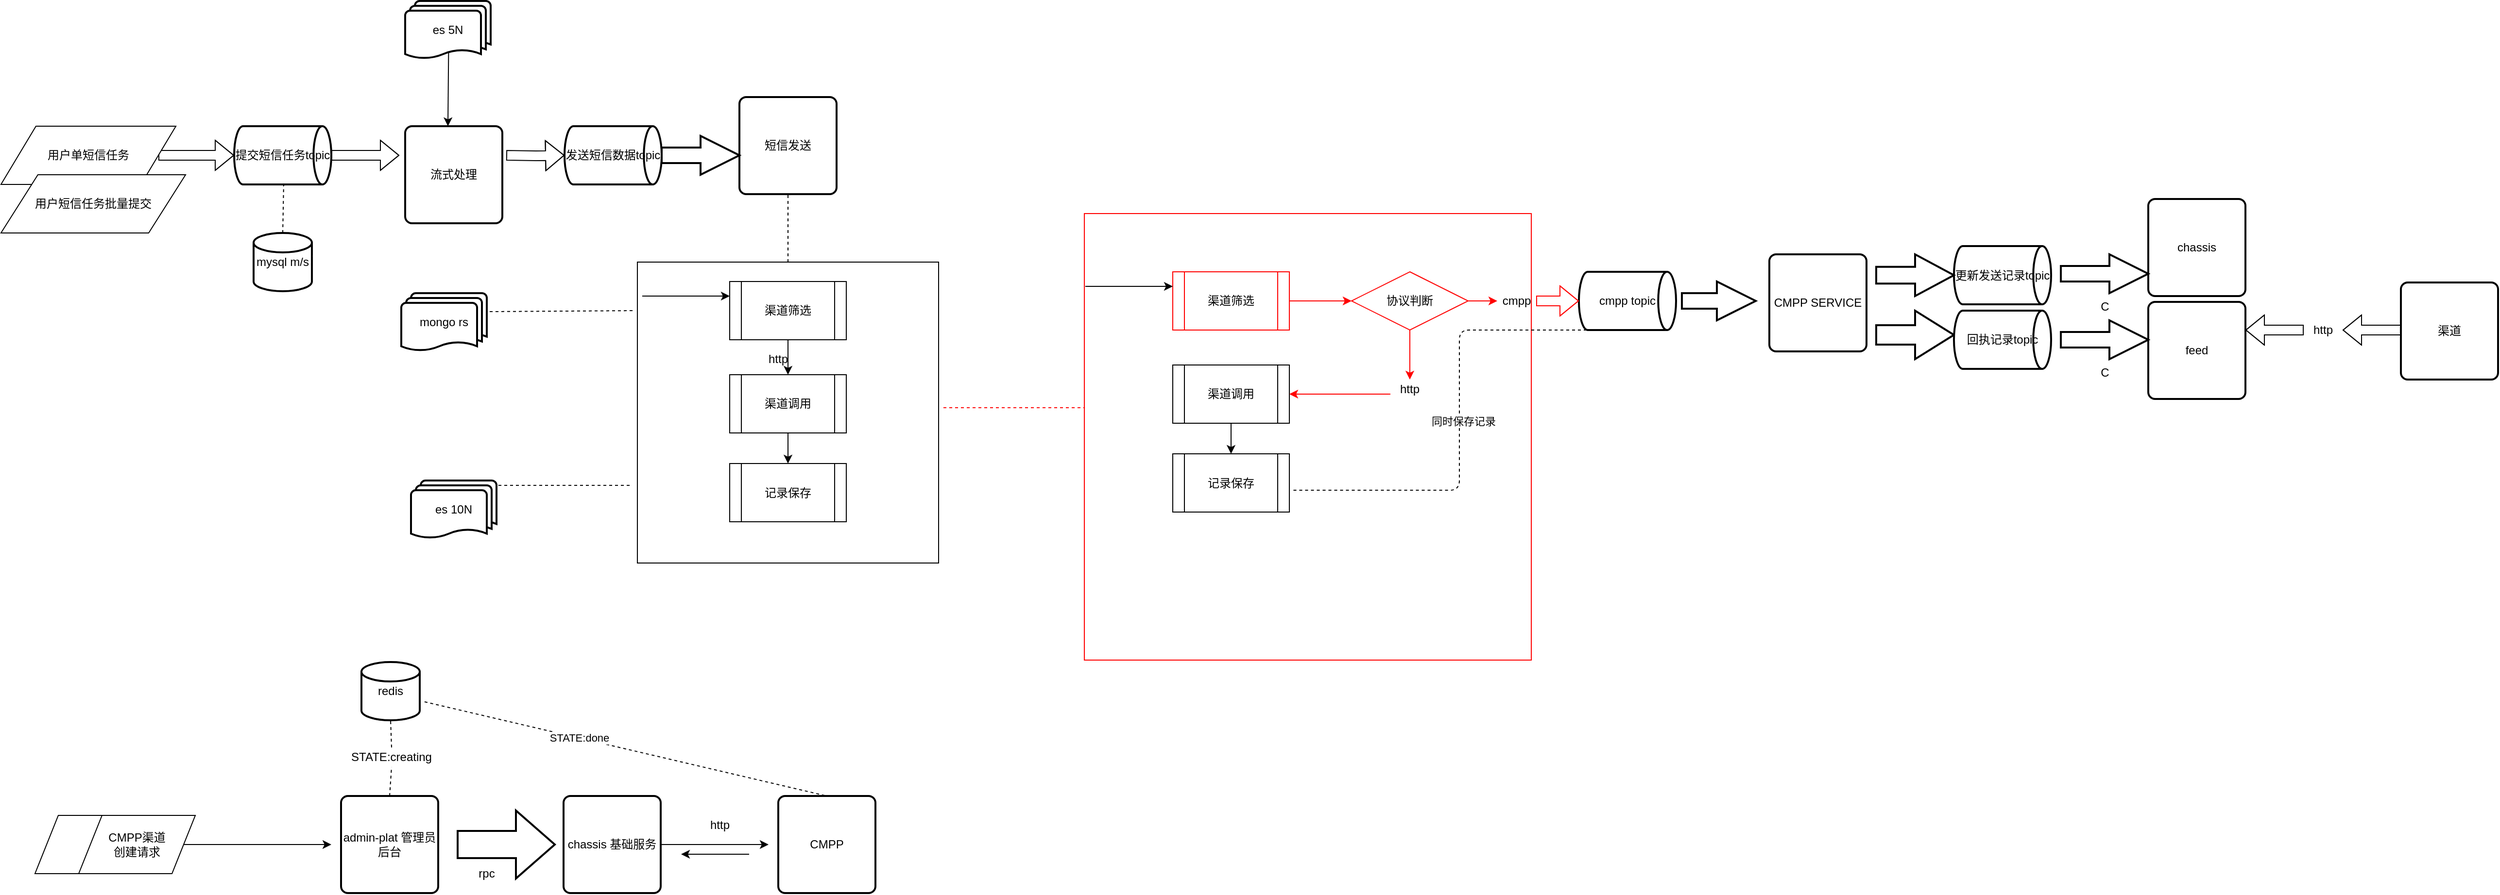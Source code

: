 <mxfile version="13.1.1" type="github">
  <diagram id="C5RBs43oDa-KdzZeNtuy" name="Page-1">
    <mxGraphModel dx="2249" dy="713" grid="1" gridSize="10" guides="1" tooltips="1" connect="1" arrows="1" fold="1" page="1" pageScale="1" pageWidth="827" pageHeight="1169" math="0" shadow="0">
      <root>
        <mxCell id="WIyWlLk6GJQsqaUBKTNV-0" />
        <mxCell id="WIyWlLk6GJQsqaUBKTNV-1" parent="WIyWlLk6GJQsqaUBKTNV-0" />
        <mxCell id="lUR4yZglo8CspkgjD0Uk-5" value="" style="edgeStyle=orthogonalEdgeStyle;shape=flexArrow;rounded=0;orthogonalLoop=1;jettySize=auto;html=1;entryX=0;entryY=0.5;entryDx=0;entryDy=0;entryPerimeter=0;" parent="WIyWlLk6GJQsqaUBKTNV-1" target="lUR4yZglo8CspkgjD0Uk-69" edge="1">
          <mxGeometry relative="1" as="geometry">
            <mxPoint x="340" y="250" as="sourcePoint" />
            <mxPoint x="414" y="250" as="targetPoint" />
          </mxGeometry>
        </mxCell>
        <mxCell id="lUR4yZglo8CspkgjD0Uk-3" value="" style="edgeStyle=orthogonalEdgeStyle;shape=flexArrow;rounded=0;orthogonalLoop=1;jettySize=auto;html=1;" parent="WIyWlLk6GJQsqaUBKTNV-1" source="lUR4yZglo8CspkgjD0Uk-2" edge="1">
          <mxGeometry relative="1" as="geometry">
            <mxPoint x="60" y="250" as="targetPoint" />
          </mxGeometry>
        </mxCell>
        <mxCell id="lUR4yZglo8CspkgjD0Uk-2" value="用户单短信任务" style="shape=parallelogram;perimeter=parallelogramPerimeter;whiteSpace=wrap;html=1;" parent="WIyWlLk6GJQsqaUBKTNV-1" vertex="1">
          <mxGeometry x="-180" y="220" width="180" height="60" as="geometry" />
        </mxCell>
        <mxCell id="lUR4yZglo8CspkgjD0Uk-6" value="" style="edgeStyle=orthogonalEdgeStyle;shape=flexArrow;rounded=0;orthogonalLoop=1;jettySize=auto;html=1;exitX=1;exitY=0.5;exitDx=0;exitDy=0;exitPerimeter=0;" parent="WIyWlLk6GJQsqaUBKTNV-1" source="lUR4yZglo8CspkgjD0Uk-70" edge="1">
          <mxGeometry relative="1" as="geometry">
            <mxPoint x="170" y="250" as="sourcePoint" />
            <mxPoint x="230" y="250" as="targetPoint" />
          </mxGeometry>
        </mxCell>
        <mxCell id="lUR4yZglo8CspkgjD0Uk-7" value="用户短信任务批量提交" style="shape=parallelogram;perimeter=parallelogramPerimeter;whiteSpace=wrap;html=1;" parent="WIyWlLk6GJQsqaUBKTNV-1" vertex="1">
          <mxGeometry x="-180" y="270" width="190" height="60" as="geometry" />
        </mxCell>
        <mxCell id="lUR4yZglo8CspkgjD0Uk-11" value="" style="whiteSpace=wrap;html=1;aspect=fixed;" parent="WIyWlLk6GJQsqaUBKTNV-1" vertex="1">
          <mxGeometry x="475" y="360" width="310" height="310" as="geometry" />
        </mxCell>
        <mxCell id="lUR4yZglo8CspkgjD0Uk-12" value="" style="endArrow=none;dashed=1;html=1;entryX=0.5;entryY=1;entryDx=0;entryDy=0;" parent="WIyWlLk6GJQsqaUBKTNV-1" source="lUR4yZglo8CspkgjD0Uk-11" target="lUR4yZglo8CspkgjD0Uk-73" edge="1">
          <mxGeometry width="50" height="50" relative="1" as="geometry">
            <mxPoint x="390" y="410" as="sourcePoint" />
            <mxPoint x="600" y="280" as="targetPoint" />
          </mxGeometry>
        </mxCell>
        <mxCell id="lUR4yZglo8CspkgjD0Uk-17" value="渠道调用" style="shape=process;whiteSpace=wrap;html=1;backgroundOutline=1;" parent="WIyWlLk6GJQsqaUBKTNV-1" vertex="1">
          <mxGeometry x="570" y="476" width="120" height="60" as="geometry" />
        </mxCell>
        <mxCell id="lUR4yZglo8CspkgjD0Uk-18" value="记录保存" style="shape=process;whiteSpace=wrap;html=1;backgroundOutline=1;" parent="WIyWlLk6GJQsqaUBKTNV-1" vertex="1">
          <mxGeometry x="570" y="567.5" width="120" height="60" as="geometry" />
        </mxCell>
        <mxCell id="lUR4yZglo8CspkgjD0Uk-19" value="渠道筛选" style="shape=process;whiteSpace=wrap;html=1;backgroundOutline=1;" parent="WIyWlLk6GJQsqaUBKTNV-1" vertex="1">
          <mxGeometry x="570" y="380" width="120" height="60" as="geometry" />
        </mxCell>
        <mxCell id="lUR4yZglo8CspkgjD0Uk-20" value="" style="endArrow=none;dashed=1;html=1;" parent="WIyWlLk6GJQsqaUBKTNV-1" edge="1">
          <mxGeometry width="50" height="50" relative="1" as="geometry">
            <mxPoint x="332" y="590" as="sourcePoint" />
            <mxPoint x="470" y="590" as="targetPoint" />
          </mxGeometry>
        </mxCell>
        <mxCell id="lUR4yZglo8CspkgjD0Uk-22" value="" style="endArrow=none;dashed=1;html=1;exitX=1.034;exitY=0.317;exitDx=0;exitDy=0;exitPerimeter=0;" parent="WIyWlLk6GJQsqaUBKTNV-1" source="lUR4yZglo8CspkgjD0Uk-66" edge="1">
          <mxGeometry width="50" height="50" relative="1" as="geometry">
            <mxPoint x="330" y="410" as="sourcePoint" />
            <mxPoint x="472" y="410" as="targetPoint" />
          </mxGeometry>
        </mxCell>
        <mxCell id="lUR4yZglo8CspkgjD0Uk-36" value="" style="endArrow=none;dashed=1;html=1;entryX=1;entryY=0.613;entryDx=0;entryDy=0;exitX=0.5;exitY=0;exitDx=0;exitDy=0;entryPerimeter=0;" parent="WIyWlLk6GJQsqaUBKTNV-1" edge="1">
          <mxGeometry width="50" height="50" relative="1" as="geometry">
            <mxPoint x="110" y="330" as="sourcePoint" />
            <mxPoint x="110.96" y="280" as="targetPoint" />
          </mxGeometry>
        </mxCell>
        <mxCell id="lUR4yZglo8CspkgjD0Uk-37" value="" style="endArrow=classic;html=1;entryX=0.5;entryY=0;entryDx=0;entryDy=0;exitX=0.508;exitY=0.888;exitDx=0;exitDy=0;exitPerimeter=0;" parent="WIyWlLk6GJQsqaUBKTNV-1" edge="1">
          <mxGeometry width="50" height="50" relative="1" as="geometry">
            <mxPoint x="280.96" y="111.04" as="sourcePoint" />
            <mxPoint x="280" y="220" as="targetPoint" />
          </mxGeometry>
        </mxCell>
        <mxCell id="lUR4yZglo8CspkgjD0Uk-38" value="" style="endArrow=classic;html=1;exitX=0.5;exitY=1;exitDx=0;exitDy=0;entryX=0.5;entryY=0;entryDx=0;entryDy=0;" parent="WIyWlLk6GJQsqaUBKTNV-1" source="lUR4yZglo8CspkgjD0Uk-19" target="lUR4yZglo8CspkgjD0Uk-17" edge="1">
          <mxGeometry width="50" height="50" relative="1" as="geometry">
            <mxPoint x="420" y="520" as="sourcePoint" />
            <mxPoint x="470" y="470" as="targetPoint" />
          </mxGeometry>
        </mxCell>
        <mxCell id="lUR4yZglo8CspkgjD0Uk-39" value="" style="endArrow=classic;html=1;exitX=0.5;exitY=1;exitDx=0;exitDy=0;entryX=0.5;entryY=0;entryDx=0;entryDy=0;" parent="WIyWlLk6GJQsqaUBKTNV-1" source="lUR4yZglo8CspkgjD0Uk-17" target="lUR4yZglo8CspkgjD0Uk-18" edge="1">
          <mxGeometry width="50" height="50" relative="1" as="geometry">
            <mxPoint x="640" y="450" as="sourcePoint" />
            <mxPoint x="640" y="480" as="targetPoint" />
          </mxGeometry>
        </mxCell>
        <mxCell id="lUR4yZglo8CspkgjD0Uk-40" value="" style="endArrow=classic;html=1;entryX=0;entryY=0.25;entryDx=0;entryDy=0;" parent="WIyWlLk6GJQsqaUBKTNV-1" target="lUR4yZglo8CspkgjD0Uk-19" edge="1">
          <mxGeometry width="50" height="50" relative="1" as="geometry">
            <mxPoint x="480" y="395" as="sourcePoint" />
            <mxPoint x="470" y="470" as="targetPoint" />
          </mxGeometry>
        </mxCell>
        <mxCell id="lUR4yZglo8CspkgjD0Uk-43" value="http" style="text;html=1;strokeColor=none;fillColor=none;align=center;verticalAlign=middle;whiteSpace=wrap;rounded=0;" parent="WIyWlLk6GJQsqaUBKTNV-1" vertex="1">
          <mxGeometry x="600" y="450" width="40" height="20" as="geometry" />
        </mxCell>
        <mxCell id="lUR4yZglo8CspkgjD0Uk-46" value="" style="endArrow=none;dashed=1;html=1;strokeColor=#FF0000;" parent="WIyWlLk6GJQsqaUBKTNV-1" edge="1">
          <mxGeometry width="50" height="50" relative="1" as="geometry">
            <mxPoint x="790" y="510" as="sourcePoint" />
            <mxPoint x="940" y="510" as="targetPoint" />
          </mxGeometry>
        </mxCell>
        <mxCell id="lUR4yZglo8CspkgjD0Uk-47" value="" style="whiteSpace=wrap;html=1;aspect=fixed;strokeColor=#FF0000;" parent="WIyWlLk6GJQsqaUBKTNV-1" vertex="1">
          <mxGeometry x="935" y="310" width="460" height="460" as="geometry" />
        </mxCell>
        <mxCell id="lUR4yZglo8CspkgjD0Uk-48" value="渠道调用" style="shape=process;whiteSpace=wrap;html=1;backgroundOutline=1;strokeColor=#000000;" parent="WIyWlLk6GJQsqaUBKTNV-1" vertex="1">
          <mxGeometry x="1026" y="466" width="120" height="60" as="geometry" />
        </mxCell>
        <mxCell id="lUR4yZglo8CspkgjD0Uk-49" value="记录保存" style="shape=process;whiteSpace=wrap;html=1;backgroundOutline=1;strokeColor=#000000;" parent="WIyWlLk6GJQsqaUBKTNV-1" vertex="1">
          <mxGeometry x="1026" y="557.5" width="120" height="60" as="geometry" />
        </mxCell>
        <mxCell id="lUR4yZglo8CspkgjD0Uk-50" value="渠道筛选" style="shape=process;whiteSpace=wrap;html=1;backgroundOutline=1;strokeColor=#FF0000;" parent="WIyWlLk6GJQsqaUBKTNV-1" vertex="1">
          <mxGeometry x="1026" y="370" width="120" height="60" as="geometry" />
        </mxCell>
        <mxCell id="lUR4yZglo8CspkgjD0Uk-52" value="" style="endArrow=classic;html=1;exitX=0.5;exitY=1;exitDx=0;exitDy=0;entryX=0.5;entryY=0;entryDx=0;entryDy=0;strokeColor=#000000;" parent="WIyWlLk6GJQsqaUBKTNV-1" source="lUR4yZglo8CspkgjD0Uk-48" target="lUR4yZglo8CspkgjD0Uk-49" edge="1">
          <mxGeometry width="50" height="50" relative="1" as="geometry">
            <mxPoint x="1096" y="440" as="sourcePoint" />
            <mxPoint x="1096" y="470" as="targetPoint" />
          </mxGeometry>
        </mxCell>
        <mxCell id="lUR4yZglo8CspkgjD0Uk-53" value="" style="endArrow=classic;html=1;entryX=0;entryY=0.25;entryDx=0;entryDy=0;strokeColor=#000000;" parent="WIyWlLk6GJQsqaUBKTNV-1" target="lUR4yZglo8CspkgjD0Uk-50" edge="1">
          <mxGeometry width="50" height="50" relative="1" as="geometry">
            <mxPoint x="936" y="385" as="sourcePoint" />
            <mxPoint x="926" y="460" as="targetPoint" />
          </mxGeometry>
        </mxCell>
        <mxCell id="lUR4yZglo8CspkgjD0Uk-55" value="协议判断" style="rhombus;whiteSpace=wrap;html=1;strokeColor=#FF0000;fillColor=#FFFFFF;" parent="WIyWlLk6GJQsqaUBKTNV-1" vertex="1">
          <mxGeometry x="1210" y="370" width="120" height="60" as="geometry" />
        </mxCell>
        <mxCell id="lUR4yZglo8CspkgjD0Uk-58" value="" style="endArrow=classic;html=1;strokeColor=#FF0000;exitX=1;exitY=0.5;exitDx=0;exitDy=0;entryX=0;entryY=0.5;entryDx=0;entryDy=0;" parent="WIyWlLk6GJQsqaUBKTNV-1" source="lUR4yZglo8CspkgjD0Uk-50" target="lUR4yZglo8CspkgjD0Uk-55" edge="1">
          <mxGeometry width="50" height="50" relative="1" as="geometry">
            <mxPoint x="930" y="610" as="sourcePoint" />
            <mxPoint x="980" y="560" as="targetPoint" />
          </mxGeometry>
        </mxCell>
        <mxCell id="lUR4yZglo8CspkgjD0Uk-65" value="es 10N" style="strokeWidth=2;html=1;shape=mxgraph.flowchart.multi-document;whiteSpace=wrap;fillColor=#FFFFFF;" parent="WIyWlLk6GJQsqaUBKTNV-1" vertex="1">
          <mxGeometry x="242" y="585" width="88" height="60" as="geometry" />
        </mxCell>
        <mxCell id="lUR4yZglo8CspkgjD0Uk-66" value="mongo rs" style="strokeWidth=2;html=1;shape=mxgraph.flowchart.multi-document;whiteSpace=wrap;fillColor=#FFFFFF;" parent="WIyWlLk6GJQsqaUBKTNV-1" vertex="1">
          <mxGeometry x="232" y="392" width="88" height="60" as="geometry" />
        </mxCell>
        <mxCell id="lUR4yZglo8CspkgjD0Uk-67" value="mysql m/s" style="strokeWidth=2;html=1;shape=mxgraph.flowchart.database;whiteSpace=wrap;fillColor=#FFFFFF;" parent="WIyWlLk6GJQsqaUBKTNV-1" vertex="1">
          <mxGeometry x="80" y="330" width="60" height="60" as="geometry" />
        </mxCell>
        <mxCell id="lUR4yZglo8CspkgjD0Uk-68" value="es 5N" style="strokeWidth=2;html=1;shape=mxgraph.flowchart.multi-document;whiteSpace=wrap;fillColor=#FFFFFF;" parent="WIyWlLk6GJQsqaUBKTNV-1" vertex="1">
          <mxGeometry x="236" y="91" width="88" height="60" as="geometry" />
        </mxCell>
        <mxCell id="lUR4yZglo8CspkgjD0Uk-69" value="发送短信数据topic" style="strokeWidth=2;html=1;shape=mxgraph.flowchart.direct_data;whiteSpace=wrap;fillColor=#FFFFFF;" parent="WIyWlLk6GJQsqaUBKTNV-1" vertex="1">
          <mxGeometry x="400" y="220" width="100" height="60" as="geometry" />
        </mxCell>
        <mxCell id="lUR4yZglo8CspkgjD0Uk-70" value="提交短信任务topic" style="strokeWidth=2;html=1;shape=mxgraph.flowchart.direct_data;whiteSpace=wrap;fillColor=#FFFFFF;" parent="WIyWlLk6GJQsqaUBKTNV-1" vertex="1">
          <mxGeometry x="60" y="220" width="100" height="60" as="geometry" />
        </mxCell>
        <mxCell id="lUR4yZglo8CspkgjD0Uk-73" value="短信发送" style="rounded=1;whiteSpace=wrap;html=1;absoluteArcSize=1;arcSize=14;strokeWidth=2;fillColor=#FFFFFF;" parent="WIyWlLk6GJQsqaUBKTNV-1" vertex="1">
          <mxGeometry x="580" y="190" width="100" height="100" as="geometry" />
        </mxCell>
        <mxCell id="lUR4yZglo8CspkgjD0Uk-74" value="" style="verticalLabelPosition=bottom;verticalAlign=top;html=1;strokeWidth=2;shape=mxgraph.arrows2.arrow;dy=0.6;dx=40;notch=0;fillColor=#FFFFFF;" parent="WIyWlLk6GJQsqaUBKTNV-1" vertex="1">
          <mxGeometry x="500" y="230" width="80" height="40" as="geometry" />
        </mxCell>
        <mxCell id="lUR4yZglo8CspkgjD0Uk-75" value="&lt;span&gt;流式处理&lt;/span&gt;" style="rounded=1;whiteSpace=wrap;html=1;absoluteArcSize=1;arcSize=14;strokeWidth=2;fillColor=#FFFFFF;" parent="WIyWlLk6GJQsqaUBKTNV-1" vertex="1">
          <mxGeometry x="236" y="220" width="100" height="100" as="geometry" />
        </mxCell>
        <mxCell id="lUR4yZglo8CspkgjD0Uk-77" value="cmpp topic" style="strokeWidth=2;html=1;shape=mxgraph.flowchart.direct_data;whiteSpace=wrap;fillColor=#FFFFFF;" parent="WIyWlLk6GJQsqaUBKTNV-1" vertex="1">
          <mxGeometry x="1444" y="370" width="100" height="60" as="geometry" />
        </mxCell>
        <mxCell id="lUR4yZglo8CspkgjD0Uk-81" value="" style="edgeStyle=elbowEdgeStyle;shape=flexArrow;rounded=0;orthogonalLoop=1;jettySize=auto;elbow=vertical;html=1;strokeColor=#FF0000;" parent="WIyWlLk6GJQsqaUBKTNV-1" source="lUR4yZglo8CspkgjD0Uk-79" target="lUR4yZglo8CspkgjD0Uk-77" edge="1">
          <mxGeometry relative="1" as="geometry" />
        </mxCell>
        <mxCell id="lUR4yZglo8CspkgjD0Uk-79" value="cmpp" style="text;html=1;strokeColor=none;fillColor=none;align=center;verticalAlign=middle;whiteSpace=wrap;rounded=0;" parent="WIyWlLk6GJQsqaUBKTNV-1" vertex="1">
          <mxGeometry x="1360" y="390" width="40" height="20" as="geometry" />
        </mxCell>
        <mxCell id="lUR4yZglo8CspkgjD0Uk-80" value="" style="endArrow=classic;html=1;strokeColor=#FF0000;exitX=1;exitY=0.5;exitDx=0;exitDy=0;entryX=0;entryY=0.5;entryDx=0;entryDy=0;entryPerimeter=0;" parent="WIyWlLk6GJQsqaUBKTNV-1" source="lUR4yZglo8CspkgjD0Uk-55" target="lUR4yZglo8CspkgjD0Uk-79" edge="1">
          <mxGeometry width="50" height="50" relative="1" as="geometry">
            <mxPoint x="1330" y="400" as="sourcePoint" />
            <mxPoint x="1400" y="400" as="targetPoint" />
            <Array as="points" />
          </mxGeometry>
        </mxCell>
        <mxCell id="lUR4yZglo8CspkgjD0Uk-82" value="http" style="text;html=1;strokeColor=none;fillColor=none;align=center;verticalAlign=middle;whiteSpace=wrap;rounded=0;" parent="WIyWlLk6GJQsqaUBKTNV-1" vertex="1">
          <mxGeometry x="1250" y="481" width="40" height="20" as="geometry" />
        </mxCell>
        <mxCell id="lUR4yZglo8CspkgjD0Uk-89" value="" style="endArrow=classic;html=1;strokeColor=#FF0000;exitX=0.5;exitY=1;exitDx=0;exitDy=0;entryX=0.5;entryY=0;entryDx=0;entryDy=0;" parent="WIyWlLk6GJQsqaUBKTNV-1" source="lUR4yZglo8CspkgjD0Uk-55" target="lUR4yZglo8CspkgjD0Uk-82" edge="1">
          <mxGeometry width="50" height="50" relative="1" as="geometry">
            <mxPoint x="1260" y="470" as="sourcePoint" />
            <mxPoint x="1310" y="420" as="targetPoint" />
          </mxGeometry>
        </mxCell>
        <mxCell id="lUR4yZglo8CspkgjD0Uk-90" value="" style="endArrow=classic;html=1;strokeColor=#FF0000;exitX=0;exitY=0.75;exitDx=0;exitDy=0;" parent="WIyWlLk6GJQsqaUBKTNV-1" source="lUR4yZglo8CspkgjD0Uk-82" target="lUR4yZglo8CspkgjD0Uk-48" edge="1">
          <mxGeometry width="50" height="50" relative="1" as="geometry">
            <mxPoint x="1190" y="530" as="sourcePoint" />
            <mxPoint x="1240" y="480" as="targetPoint" />
          </mxGeometry>
        </mxCell>
        <mxCell id="lUR4yZglo8CspkgjD0Uk-91" value="CMPP SERVICE" style="rounded=1;whiteSpace=wrap;html=1;absoluteArcSize=1;arcSize=14;strokeWidth=2;fillColor=#FFFFFF;" parent="WIyWlLk6GJQsqaUBKTNV-1" vertex="1">
          <mxGeometry x="1640" y="352" width="100" height="100" as="geometry" />
        </mxCell>
        <mxCell id="lUR4yZglo8CspkgjD0Uk-92" value="" style="verticalLabelPosition=bottom;verticalAlign=top;html=1;strokeWidth=2;shape=mxgraph.arrows2.arrow;dy=0.6;dx=40;notch=0;fillColor=#FFFFFF;" parent="WIyWlLk6GJQsqaUBKTNV-1" vertex="1">
          <mxGeometry x="1550" y="380" width="76" height="40" as="geometry" />
        </mxCell>
        <mxCell id="lUR4yZglo8CspkgjD0Uk-93" value="更新发送记录topic" style="strokeWidth=2;html=1;shape=mxgraph.flowchart.direct_data;whiteSpace=wrap;fillColor=#FFFFFF;" parent="WIyWlLk6GJQsqaUBKTNV-1" vertex="1">
          <mxGeometry x="1830" y="343.5" width="100" height="60" as="geometry" />
        </mxCell>
        <mxCell id="lUR4yZglo8CspkgjD0Uk-94" value="" style="verticalLabelPosition=bottom;verticalAlign=top;html=1;strokeWidth=2;shape=mxgraph.arrows2.arrow;dy=0.6;dx=40;notch=0;fillColor=#FFFFFF;" parent="WIyWlLk6GJQsqaUBKTNV-1" vertex="1">
          <mxGeometry x="1750" y="352" width="80" height="43" as="geometry" />
        </mxCell>
        <mxCell id="lUR4yZglo8CspkgjD0Uk-95" value="" style="verticalLabelPosition=bottom;verticalAlign=top;html=1;strokeWidth=2;shape=mxgraph.arrows2.arrow;dy=0.6;dx=40;notch=0;fillColor=#FFFFFF;" parent="WIyWlLk6GJQsqaUBKTNV-1" vertex="1">
          <mxGeometry x="1750" y="410" width="80" height="50" as="geometry" />
        </mxCell>
        <mxCell id="lUR4yZglo8CspkgjD0Uk-96" value="回执记录topic" style="strokeWidth=2;html=1;shape=mxgraph.flowchart.direct_data;whiteSpace=wrap;fillColor=#FFFFFF;" parent="WIyWlLk6GJQsqaUBKTNV-1" vertex="1">
          <mxGeometry x="1830" y="410" width="100" height="60" as="geometry" />
        </mxCell>
        <mxCell id="lUR4yZglo8CspkgjD0Uk-97" value="feed" style="rounded=1;whiteSpace=wrap;html=1;absoluteArcSize=1;arcSize=14;strokeWidth=2;fillColor=#FFFFFF;" parent="WIyWlLk6GJQsqaUBKTNV-1" vertex="1">
          <mxGeometry x="2030" y="401" width="100" height="100" as="geometry" />
        </mxCell>
        <mxCell id="lUR4yZglo8CspkgjD0Uk-98" value="chassis" style="rounded=1;whiteSpace=wrap;html=1;absoluteArcSize=1;arcSize=14;strokeWidth=2;fillColor=#FFFFFF;" parent="WIyWlLk6GJQsqaUBKTNV-1" vertex="1">
          <mxGeometry x="2030" y="295" width="100" height="100" as="geometry" />
        </mxCell>
        <mxCell id="lUR4yZglo8CspkgjD0Uk-99" value="C" style="verticalLabelPosition=bottom;verticalAlign=top;html=1;strokeWidth=2;shape=mxgraph.arrows2.arrow;dy=0.6;dx=40;notch=0;fillColor=#FFFFFF;" parent="WIyWlLk6GJQsqaUBKTNV-1" vertex="1">
          <mxGeometry x="1940" y="420" width="90" height="40" as="geometry" />
        </mxCell>
        <mxCell id="lUR4yZglo8CspkgjD0Uk-108" value="C" style="verticalLabelPosition=bottom;verticalAlign=top;html=1;strokeWidth=2;shape=mxgraph.arrows2.arrow;dy=0.6;dx=40;notch=0;fillColor=#FFFFFF;" parent="WIyWlLk6GJQsqaUBKTNV-1" vertex="1">
          <mxGeometry x="1940" y="352" width="90" height="40" as="geometry" />
        </mxCell>
        <mxCell id="lUR4yZglo8CspkgjD0Uk-113" value="" style="edgeStyle=elbowEdgeStyle;shape=flexArrow;rounded=0;orthogonalLoop=1;jettySize=auto;elbow=vertical;html=1;strokeColor=#000000;" parent="WIyWlLk6GJQsqaUBKTNV-1" source="lUR4yZglo8CspkgjD0Uk-112" target="lUR4yZglo8CspkgjD0Uk-97" edge="1">
          <mxGeometry relative="1" as="geometry" />
        </mxCell>
        <mxCell id="lUR4yZglo8CspkgjD0Uk-112" value="http" style="text;html=1;strokeColor=none;fillColor=none;align=center;verticalAlign=middle;whiteSpace=wrap;rounded=0;" parent="WIyWlLk6GJQsqaUBKTNV-1" vertex="1">
          <mxGeometry x="2190" y="420" width="40" height="20" as="geometry" />
        </mxCell>
        <mxCell id="lUR4yZglo8CspkgjD0Uk-115" value="" style="edgeStyle=elbowEdgeStyle;shape=flexArrow;rounded=0;orthogonalLoop=1;jettySize=auto;elbow=vertical;html=1;strokeColor=#000000;" parent="WIyWlLk6GJQsqaUBKTNV-1" source="lUR4yZglo8CspkgjD0Uk-114" target="lUR4yZglo8CspkgjD0Uk-112" edge="1">
          <mxGeometry relative="1" as="geometry" />
        </mxCell>
        <mxCell id="lUR4yZglo8CspkgjD0Uk-114" value="渠道" style="rounded=1;whiteSpace=wrap;html=1;absoluteArcSize=1;arcSize=14;strokeWidth=2;fillColor=#FFFFFF;" parent="WIyWlLk6GJQsqaUBKTNV-1" vertex="1">
          <mxGeometry x="2290" y="381" width="100" height="100" as="geometry" />
        </mxCell>
        <mxCell id="lUR4yZglo8CspkgjD0Uk-116" value="" style="endArrow=none;dashed=1;html=1;strokeColor=#FFFFFF;entryX=0;entryY=1;entryDx=0;entryDy=0;exitX=1.017;exitY=0.4;exitDx=0;exitDy=0;exitPerimeter=0;" parent="WIyWlLk6GJQsqaUBKTNV-1" source="lUR4yZglo8CspkgjD0Uk-67" target="lUR4yZglo8CspkgjD0Uk-75" edge="1">
          <mxGeometry width="50" height="50" relative="1" as="geometry">
            <mxPoint x="230" y="410" as="sourcePoint" />
            <mxPoint x="280" y="360" as="targetPoint" />
          </mxGeometry>
        </mxCell>
        <mxCell id="lUR4yZglo8CspkgjD0Uk-117" value="" style="endArrow=none;dashed=1;html=1;strokeColor=#000000;exitX=0.5;exitY=1;exitDx=0;exitDy=0;exitPerimeter=0;entryX=1.017;entryY=0.625;entryDx=0;entryDy=0;entryPerimeter=0;edgeStyle=elbowEdgeStyle;" parent="WIyWlLk6GJQsqaUBKTNV-1" source="lUR4yZglo8CspkgjD0Uk-77" target="lUR4yZglo8CspkgjD0Uk-49" edge="1">
          <mxGeometry width="50" height="50" relative="1" as="geometry">
            <mxPoint x="1480" y="400" as="sourcePoint" />
            <mxPoint x="1530" y="350" as="targetPoint" />
          </mxGeometry>
        </mxCell>
        <mxCell id="lUR4yZglo8CspkgjD0Uk-118" value="同时保存记录" style="edgeLabel;html=1;align=center;verticalAlign=middle;resizable=0;points=[];" parent="lUR4yZglo8CspkgjD0Uk-117" vertex="1" connectable="0">
          <mxGeometry x="0.045" y="4" relative="1" as="geometry">
            <mxPoint as="offset" />
          </mxGeometry>
        </mxCell>
        <mxCell id="VhGkUzgQLI79mrX-EeJx-0" value="admin-plat 管理员后台" style="rounded=1;whiteSpace=wrap;html=1;absoluteArcSize=1;arcSize=14;strokeWidth=2;" vertex="1" parent="WIyWlLk6GJQsqaUBKTNV-1">
          <mxGeometry x="170" y="910" width="100" height="100" as="geometry" />
        </mxCell>
        <mxCell id="VhGkUzgQLI79mrX-EeJx-1" value="" style="shape=parallelogram;perimeter=parallelogramPerimeter;whiteSpace=wrap;html=1;" vertex="1" parent="WIyWlLk6GJQsqaUBKTNV-1">
          <mxGeometry x="-145" y="930" width="120" height="60" as="geometry" />
        </mxCell>
        <mxCell id="VhGkUzgQLI79mrX-EeJx-2" value="CMPP渠道&lt;br&gt;创建请求" style="shape=parallelogram;perimeter=parallelogramPerimeter;whiteSpace=wrap;html=1;" vertex="1" parent="WIyWlLk6GJQsqaUBKTNV-1">
          <mxGeometry x="-100" y="930" width="120" height="60" as="geometry" />
        </mxCell>
        <mxCell id="VhGkUzgQLI79mrX-EeJx-8" value="chassis 基础服务" style="rounded=1;whiteSpace=wrap;html=1;absoluteArcSize=1;arcSize=14;strokeWidth=2;" vertex="1" parent="WIyWlLk6GJQsqaUBKTNV-1">
          <mxGeometry x="399" y="910" width="100" height="100" as="geometry" />
        </mxCell>
        <mxCell id="VhGkUzgQLI79mrX-EeJx-13" value="rpc" style="text;html=1;strokeColor=none;fillColor=none;align=center;verticalAlign=middle;whiteSpace=wrap;rounded=0;" vertex="1" parent="WIyWlLk6GJQsqaUBKTNV-1">
          <mxGeometry x="300" y="980" width="40" height="20" as="geometry" />
        </mxCell>
        <mxCell id="VhGkUzgQLI79mrX-EeJx-14" value="" style="endArrow=classic;html=1;exitX=1;exitY=0.5;exitDx=0;exitDy=0;" edge="1" parent="WIyWlLk6GJQsqaUBKTNV-1" source="VhGkUzgQLI79mrX-EeJx-2">
          <mxGeometry width="50" height="50" relative="1" as="geometry">
            <mxPoint x="20" y="1000" as="sourcePoint" />
            <mxPoint x="160" y="960" as="targetPoint" />
          </mxGeometry>
        </mxCell>
        <mxCell id="VhGkUzgQLI79mrX-EeJx-15" value="" style="verticalLabelPosition=bottom;verticalAlign=top;html=1;strokeWidth=2;shape=mxgraph.arrows2.arrow;dy=0.6;dx=40;notch=0;" vertex="1" parent="WIyWlLk6GJQsqaUBKTNV-1">
          <mxGeometry x="290" y="925" width="100" height="70" as="geometry" />
        </mxCell>
        <mxCell id="VhGkUzgQLI79mrX-EeJx-16" value="redis" style="strokeWidth=2;html=1;shape=mxgraph.flowchart.database;whiteSpace=wrap;" vertex="1" parent="WIyWlLk6GJQsqaUBKTNV-1">
          <mxGeometry x="191" y="772" width="60" height="60" as="geometry" />
        </mxCell>
        <mxCell id="VhGkUzgQLI79mrX-EeJx-18" value="" style="endArrow=none;dashed=1;html=1;exitX=0.5;exitY=0;exitDx=0;exitDy=0;entryX=0.5;entryY=1;entryDx=0;entryDy=0;entryPerimeter=0;" edge="1" parent="WIyWlLk6GJQsqaUBKTNV-1" source="VhGkUzgQLI79mrX-EeJx-19" target="VhGkUzgQLI79mrX-EeJx-16">
          <mxGeometry width="50" height="50" relative="1" as="geometry">
            <mxPoint x="290" y="780" as="sourcePoint" />
            <mxPoint x="340" y="730" as="targetPoint" />
          </mxGeometry>
        </mxCell>
        <mxCell id="VhGkUzgQLI79mrX-EeJx-19" value="STATE:creating" style="text;html=1;strokeColor=none;fillColor=none;align=center;verticalAlign=middle;whiteSpace=wrap;rounded=0;" vertex="1" parent="WIyWlLk6GJQsqaUBKTNV-1">
          <mxGeometry x="202" y="860" width="40" height="20" as="geometry" />
        </mxCell>
        <mxCell id="VhGkUzgQLI79mrX-EeJx-21" value="" style="endArrow=none;dashed=1;html=1;exitX=0.5;exitY=0;exitDx=0;exitDy=0;entryX=0.5;entryY=1;entryDx=0;entryDy=0;entryPerimeter=0;" edge="1" parent="WIyWlLk6GJQsqaUBKTNV-1">
          <mxGeometry width="50" height="50" relative="1" as="geometry">
            <mxPoint x="220" y="910" as="sourcePoint" />
            <mxPoint x="222" y="880" as="targetPoint" />
          </mxGeometry>
        </mxCell>
        <mxCell id="VhGkUzgQLI79mrX-EeJx-24" value="CMPP" style="rounded=1;whiteSpace=wrap;html=1;absoluteArcSize=1;arcSize=14;strokeWidth=2;" vertex="1" parent="WIyWlLk6GJQsqaUBKTNV-1">
          <mxGeometry x="620" y="910" width="100" height="100" as="geometry" />
        </mxCell>
        <mxCell id="VhGkUzgQLI79mrX-EeJx-26" value="" style="endArrow=classic;html=1;" edge="1" parent="WIyWlLk6GJQsqaUBKTNV-1">
          <mxGeometry width="50" height="50" relative="1" as="geometry">
            <mxPoint x="500" y="960" as="sourcePoint" />
            <mxPoint x="610" y="960" as="targetPoint" />
          </mxGeometry>
        </mxCell>
        <mxCell id="VhGkUzgQLI79mrX-EeJx-27" value="" style="endArrow=classic;html=1;" edge="1" parent="WIyWlLk6GJQsqaUBKTNV-1">
          <mxGeometry width="50" height="50" relative="1" as="geometry">
            <mxPoint x="590" y="970" as="sourcePoint" />
            <mxPoint x="520" y="970" as="targetPoint" />
          </mxGeometry>
        </mxCell>
        <mxCell id="VhGkUzgQLI79mrX-EeJx-28" value="http" style="text;html=1;strokeColor=none;fillColor=none;align=center;verticalAlign=middle;whiteSpace=wrap;rounded=0;" vertex="1" parent="WIyWlLk6GJQsqaUBKTNV-1">
          <mxGeometry x="540" y="930" width="40" height="20" as="geometry" />
        </mxCell>
        <mxCell id="VhGkUzgQLI79mrX-EeJx-29" value="" style="endArrow=none;dashed=1;html=1;entryX=0.5;entryY=0;entryDx=0;entryDy=0;exitX=1.083;exitY=0.683;exitDx=0;exitDy=0;exitPerimeter=0;" edge="1" parent="WIyWlLk6GJQsqaUBKTNV-1" source="VhGkUzgQLI79mrX-EeJx-16" target="VhGkUzgQLI79mrX-EeJx-24">
          <mxGeometry width="50" height="50" relative="1" as="geometry">
            <mxPoint x="540" y="780" as="sourcePoint" />
            <mxPoint x="590" y="730" as="targetPoint" />
          </mxGeometry>
        </mxCell>
        <mxCell id="VhGkUzgQLI79mrX-EeJx-30" value="STATE:done" style="edgeLabel;html=1;align=center;verticalAlign=middle;resizable=0;points=[];" vertex="1" connectable="0" parent="VhGkUzgQLI79mrX-EeJx-29">
          <mxGeometry x="-0.251" y="-5" relative="1" as="geometry">
            <mxPoint x="4.35" y="-4.12" as="offset" />
          </mxGeometry>
        </mxCell>
      </root>
    </mxGraphModel>
  </diagram>
</mxfile>
